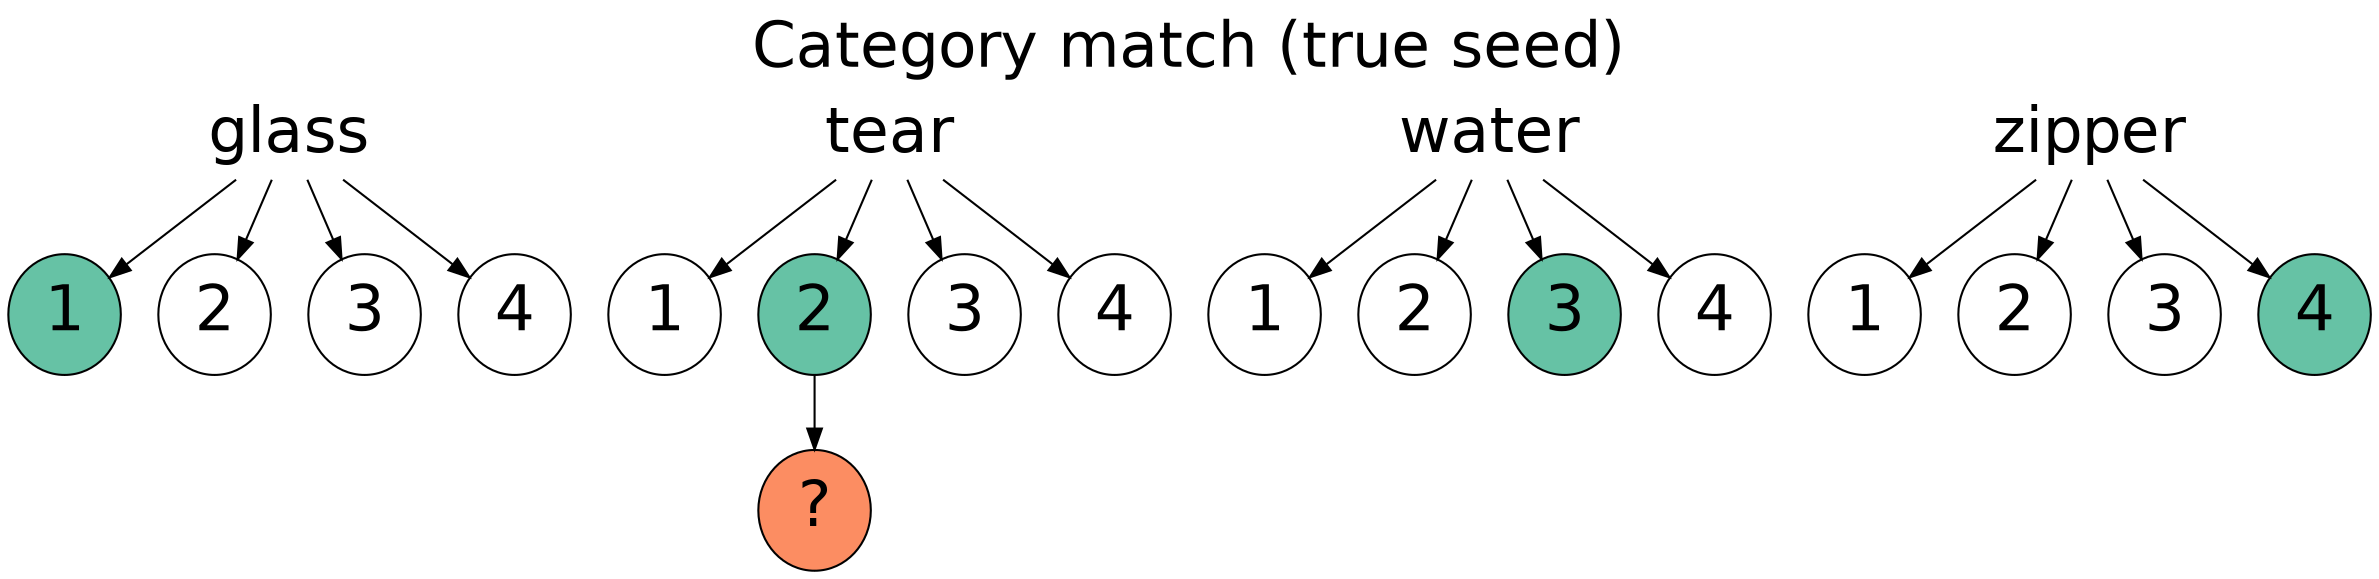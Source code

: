 digraph {
  labelloc="t";
  label="Category match (true seed)";

  graph[fontname="helvetica", fontsize=30];
  node[fontname="helvetica", fontsize=30];
  
  glass[shape="none"];
  tear[shape="none"];
  water[shape="none"];
  zipper[shape="none"];

  glass -> {glass1, glass2, glass3, glass4};
  tear -> {tear1, tear2, tear3, tear4};
  water -> {water1, water2, water3, water4};
  zipper -> {zipper1, zipper2, zipper3, zipper4};

  glass1[style="filled", fillcolor="#66C2A5"];
  tear2[style="filled", fillcolor="#66C2A5"];
  water3[style="filled", fillcolor="#66C2A5"];
  zipper4[style="filled", fillcolor="#66C2A5"];

  glass1[label="1"];
  glass2[label="2"];
  glass3[label="3"];
  glass4[label="4"];

  tear1[label="1"];
  tear2[label="2"];
  tear3[label="3"];
  tear4[label="4"];

  water1[label="1"];
  water2[label="2"];
  water3[label="3"];
  water4[label="4"];

  zipper1[label="1"];
  zipper2[label="2"];
  zipper3[label="3"];
  zipper4[label="4"];

  tear2 -> gen1;
  gen1[label="?", style="filled", fillcolor="#FC8D62"];
}